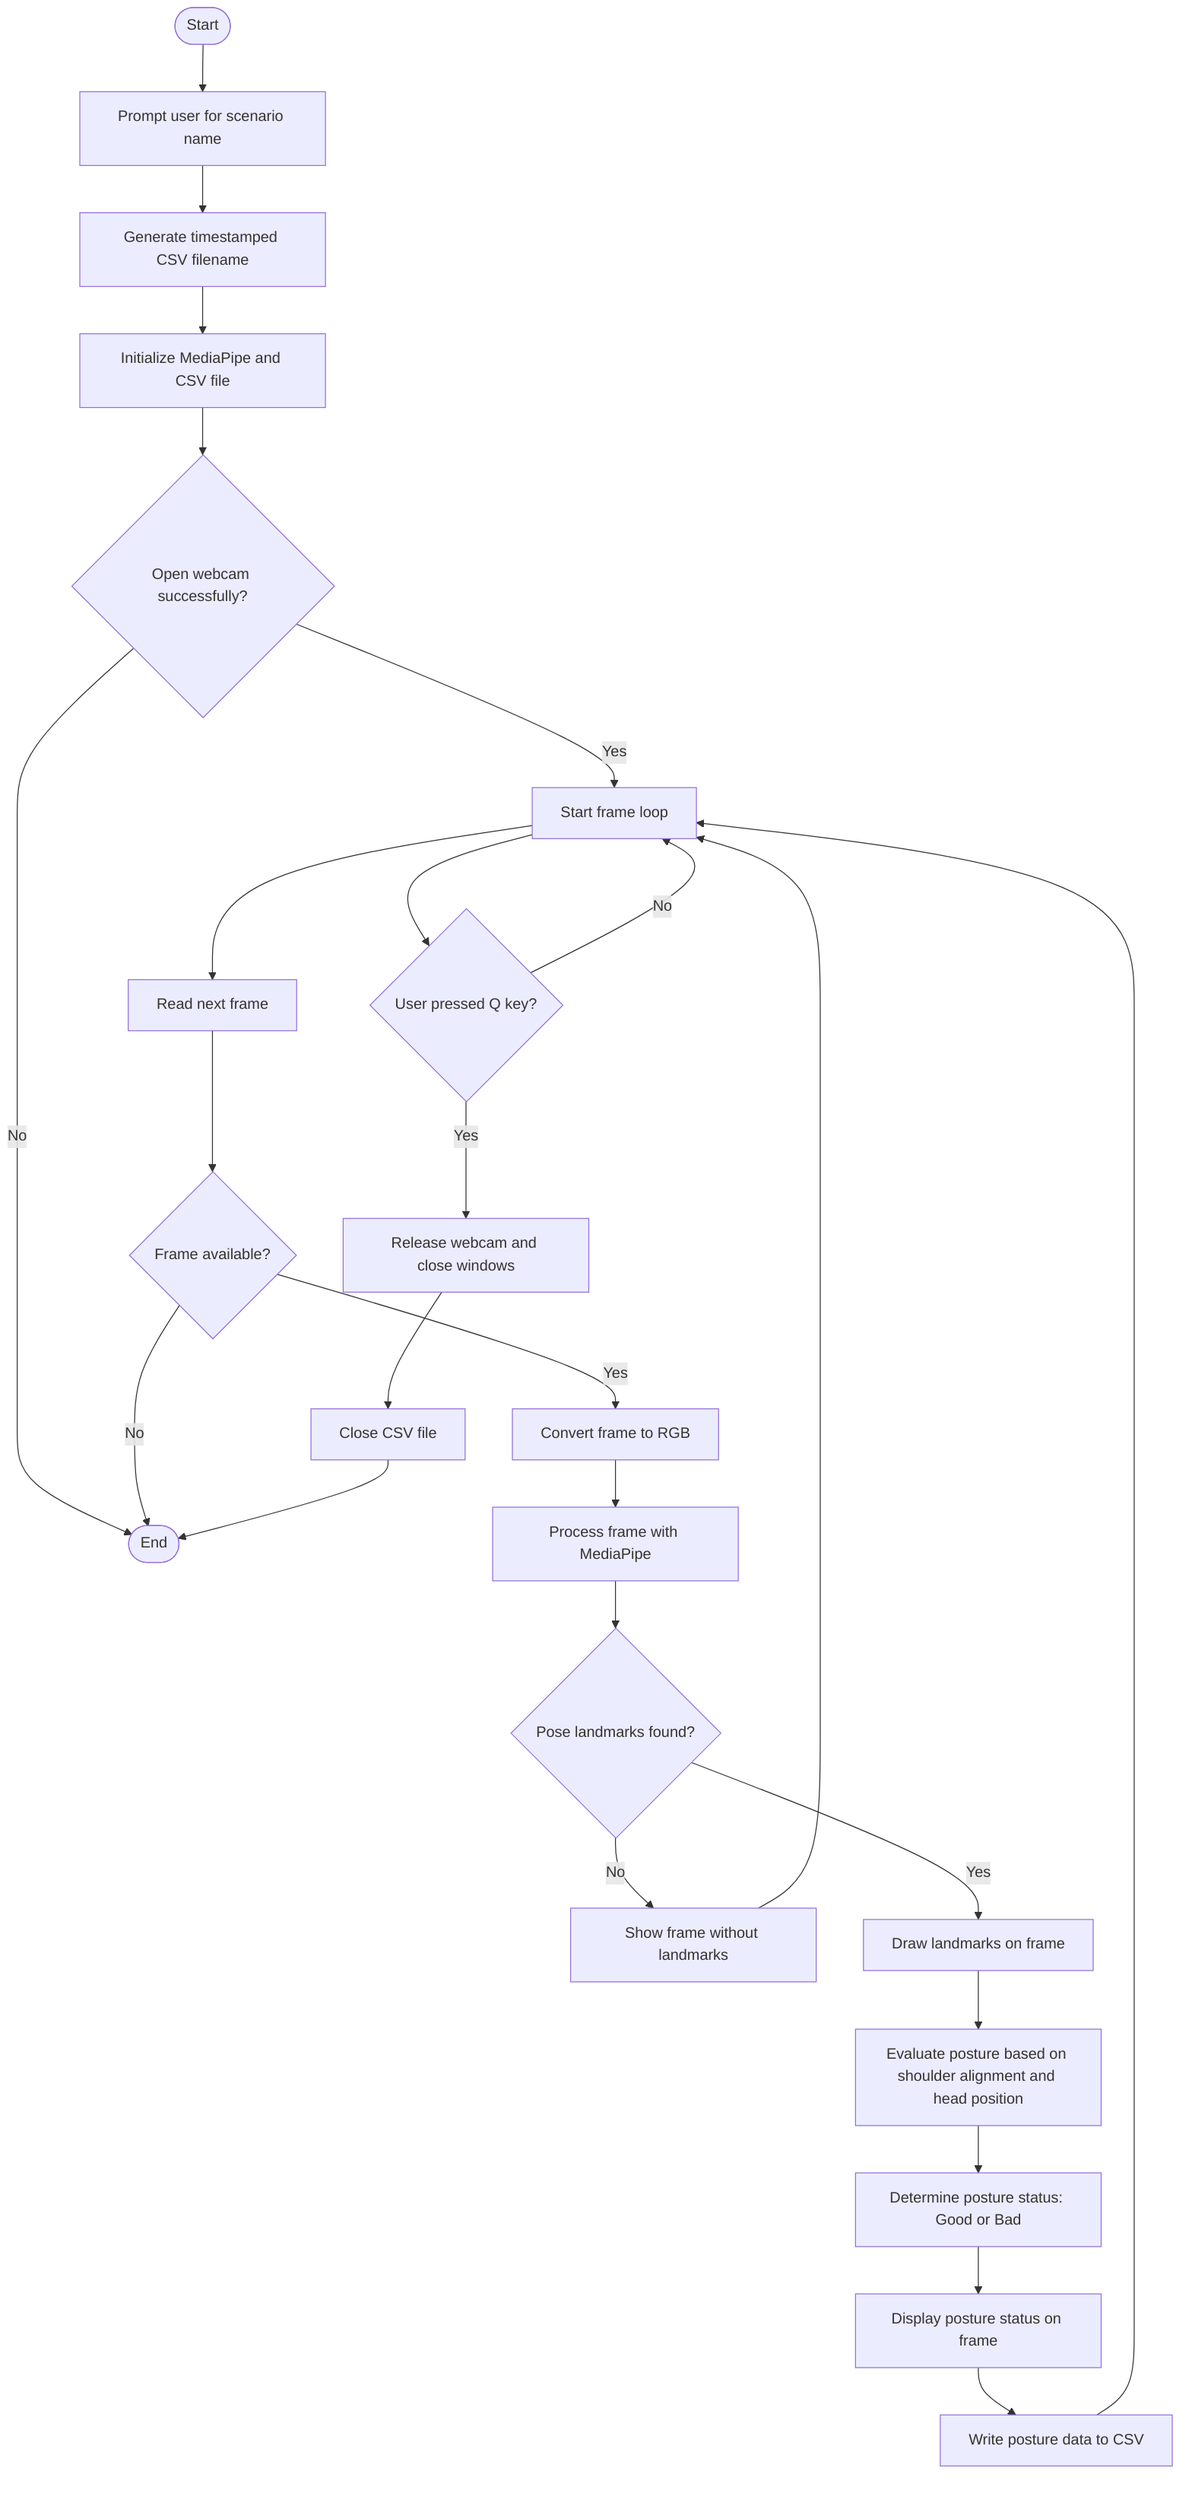 flowchart TD

A([Start])

A --> B[Prompt user for scenario name]
B --> C[Generate timestamped CSV filename]
C --> D[Initialize MediaPipe and CSV file]
D --> E{Open webcam successfully?}
E -- No --> Z([Exit])
E -- Yes --> F[Start frame loop]

F --> G[Read next frame]
G --> H{Frame available?}
H -- No --> Z
H -- Yes --> I[Convert frame to RGB]
I --> J[Process frame with MediaPipe]

J --> K{Pose landmarks found?}
K -- No --> L[Show frame without landmarks] --> F
K -- Yes --> M[Draw landmarks on frame]

M --> N[Evaluate posture based on shoulder alignment and head position]
N --> O[Determine posture status: Good or Bad]
O --> P[Display posture status on frame]
P --> Q[Write posture data to CSV]
Q --> F

F --> R{User pressed Q key?}
R -- No --> F
R -- Yes --> S[Release webcam and close windows]
S --> T[Close CSV file]
T --> Z

Z([End])